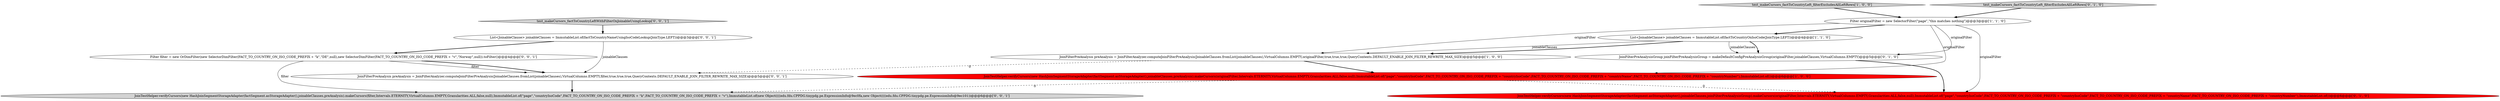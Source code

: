 digraph {
11 [style = filled, label = "test_makeCursors_factToCountryLeftWithFilterOnJoinableUsingLookup['0', '0', '1']", fillcolor = lightgray, shape = diamond image = "AAA0AAABBB3BBB"];
12 [style = filled, label = "JoinFilterPreAnalysis preAnalysis = JoinFilterAnalyzer.computeJoinFilterPreAnalysis(JoinableClauses.fromList(joinableClauses),VirtualColumns.EMPTY,filter,true,true,true,QueryContexts.DEFAULT_ENABLE_JOIN_FILTER_REWRITE_MAX_SIZE)@@@5@@@['0', '0', '1']", fillcolor = white, shape = ellipse image = "AAA0AAABBB3BBB"];
5 [style = filled, label = "JoinTestHelper.verifyCursors(new HashJoinSegmentStorageAdapter(factSegment.asStorageAdapter(),joinableClauses,joinFilterPreAnalysisGroup).makeCursors(originalFilter,Intervals.ETERNITY,VirtualColumns.EMPTY,Granularities.ALL,false,null),ImmutableList.of(\"page\",\"countryIsoCode\",FACT_TO_COUNTRY_ON_ISO_CODE_PREFIX + \"countryIsoCode\",FACT_TO_COUNTRY_ON_ISO_CODE_PREFIX + \"countryName\",FACT_TO_COUNTRY_ON_ISO_CODE_PREFIX + \"countryNumber\"),ImmutableList.of())@@@6@@@['0', '1', '0']", fillcolor = red, shape = ellipse image = "AAA1AAABBB2BBB"];
4 [style = filled, label = "JoinFilterPreAnalysis preAnalysis = JoinFilterAnalyzer.computeJoinFilterPreAnalysis(JoinableClauses.fromList(joinableClauses),VirtualColumns.EMPTY,originalFilter,true,true,true,QueryContexts.DEFAULT_ENABLE_JOIN_FILTER_REWRITE_MAX_SIZE)@@@5@@@['1', '0', '0']", fillcolor = white, shape = ellipse image = "AAA0AAABBB1BBB"];
2 [style = filled, label = "Filter originalFilter = new SelectorFilter(\"page\",\"this matches nothing\")@@@3@@@['1', '1', '0']", fillcolor = white, shape = ellipse image = "AAA0AAABBB1BBB"];
3 [style = filled, label = "List<JoinableClause> joinableClauses = ImmutableList.of(factToCountryOnIsoCode(JoinType.LEFT))@@@4@@@['1', '1', '0']", fillcolor = white, shape = ellipse image = "AAA0AAABBB1BBB"];
7 [style = filled, label = "JoinFilterPreAnalysisGroup joinFilterPreAnalysisGroup = makeDefaultConfigPreAnalysisGroup(originalFilter,joinableClauses,VirtualColumns.EMPTY)@@@5@@@['0', '1', '0']", fillcolor = white, shape = ellipse image = "AAA0AAABBB2BBB"];
1 [style = filled, label = "test_makeCursors_factToCountryLeft_filterExcludesAllLeftRows['1', '0', '0']", fillcolor = lightgray, shape = diamond image = "AAA0AAABBB1BBB"];
0 [style = filled, label = "JoinTestHelper.verifyCursors(new HashJoinSegmentStorageAdapter(factSegment.asStorageAdapter(),joinableClauses,preAnalysis).makeCursors(originalFilter,Intervals.ETERNITY,VirtualColumns.EMPTY,Granularities.ALL,false,null),ImmutableList.of(\"page\",\"countryIsoCode\",FACT_TO_COUNTRY_ON_ISO_CODE_PREFIX + \"countryIsoCode\",FACT_TO_COUNTRY_ON_ISO_CODE_PREFIX + \"countryName\",FACT_TO_COUNTRY_ON_ISO_CODE_PREFIX + \"countryNumber\"),ImmutableList.of())@@@6@@@['1', '0', '0']", fillcolor = red, shape = ellipse image = "AAA1AAABBB1BBB"];
10 [style = filled, label = "List<JoinableClause> joinableClauses = ImmutableList.of(factToCountryNameUsingIsoCodeLookup(JoinType.LEFT))@@@3@@@['0', '0', '1']", fillcolor = white, shape = ellipse image = "AAA0AAABBB3BBB"];
8 [style = filled, label = "JoinTestHelper.verifyCursors(new HashJoinSegmentStorageAdapter(factSegment.asStorageAdapter(),joinableClauses,preAnalysis).makeCursors(filter,Intervals.ETERNITY,VirtualColumns.EMPTY,Granularities.ALL,false,null),ImmutableList.of(\"page\",\"countryIsoCode\",FACT_TO_COUNTRY_ON_ISO_CODE_PREFIX + \"k\",FACT_TO_COUNTRY_ON_ISO_CODE_PREFIX + \"v\"),ImmutableList.of(new Object((((edu.fdu.CPPDG.tinypdg.pe.ExpressionInfo@9ec0fa,new Object((((edu.fdu.CPPDG.tinypdg.pe.ExpressionInfo@9ec101))@@@6@@@['0', '0', '1']", fillcolor = lightgray, shape = ellipse image = "AAA0AAABBB3BBB"];
9 [style = filled, label = "Filter filter = new OrDimFilter(new SelectorDimFilter(FACT_TO_COUNTRY_ON_ISO_CODE_PREFIX + \"k\",\"DE\",null),new SelectorDimFilter(FACT_TO_COUNTRY_ON_ISO_CODE_PREFIX + \"v\",\"Norway\",null)).toFilter()@@@4@@@['0', '0', '1']", fillcolor = white, shape = ellipse image = "AAA0AAABBB3BBB"];
6 [style = filled, label = "test_makeCursors_factToCountryLeft_filterExcludesAllLeftRows['0', '1', '0']", fillcolor = lightgray, shape = diamond image = "AAA0AAABBB2BBB"];
9->12 [style = solid, label="filter"];
0->5 [style = dashed, label="0"];
2->3 [style = bold, label=""];
3->4 [style = solid, label="joinableClauses"];
2->0 [style = solid, label="originalFilter"];
3->7 [style = solid, label="joinableClauses"];
2->4 [style = solid, label="originalFilter"];
3->4 [style = bold, label=""];
2->5 [style = solid, label="originalFilter"];
4->0 [style = bold, label=""];
4->12 [style = dashed, label="0"];
6->2 [style = bold, label=""];
9->8 [style = solid, label="filter"];
7->5 [style = bold, label=""];
3->7 [style = bold, label=""];
11->10 [style = bold, label=""];
12->8 [style = bold, label=""];
0->8 [style = dashed, label="0"];
1->2 [style = bold, label=""];
10->9 [style = bold, label=""];
9->12 [style = bold, label=""];
2->7 [style = solid, label="originalFilter"];
10->12 [style = solid, label="joinableClauses"];
}
